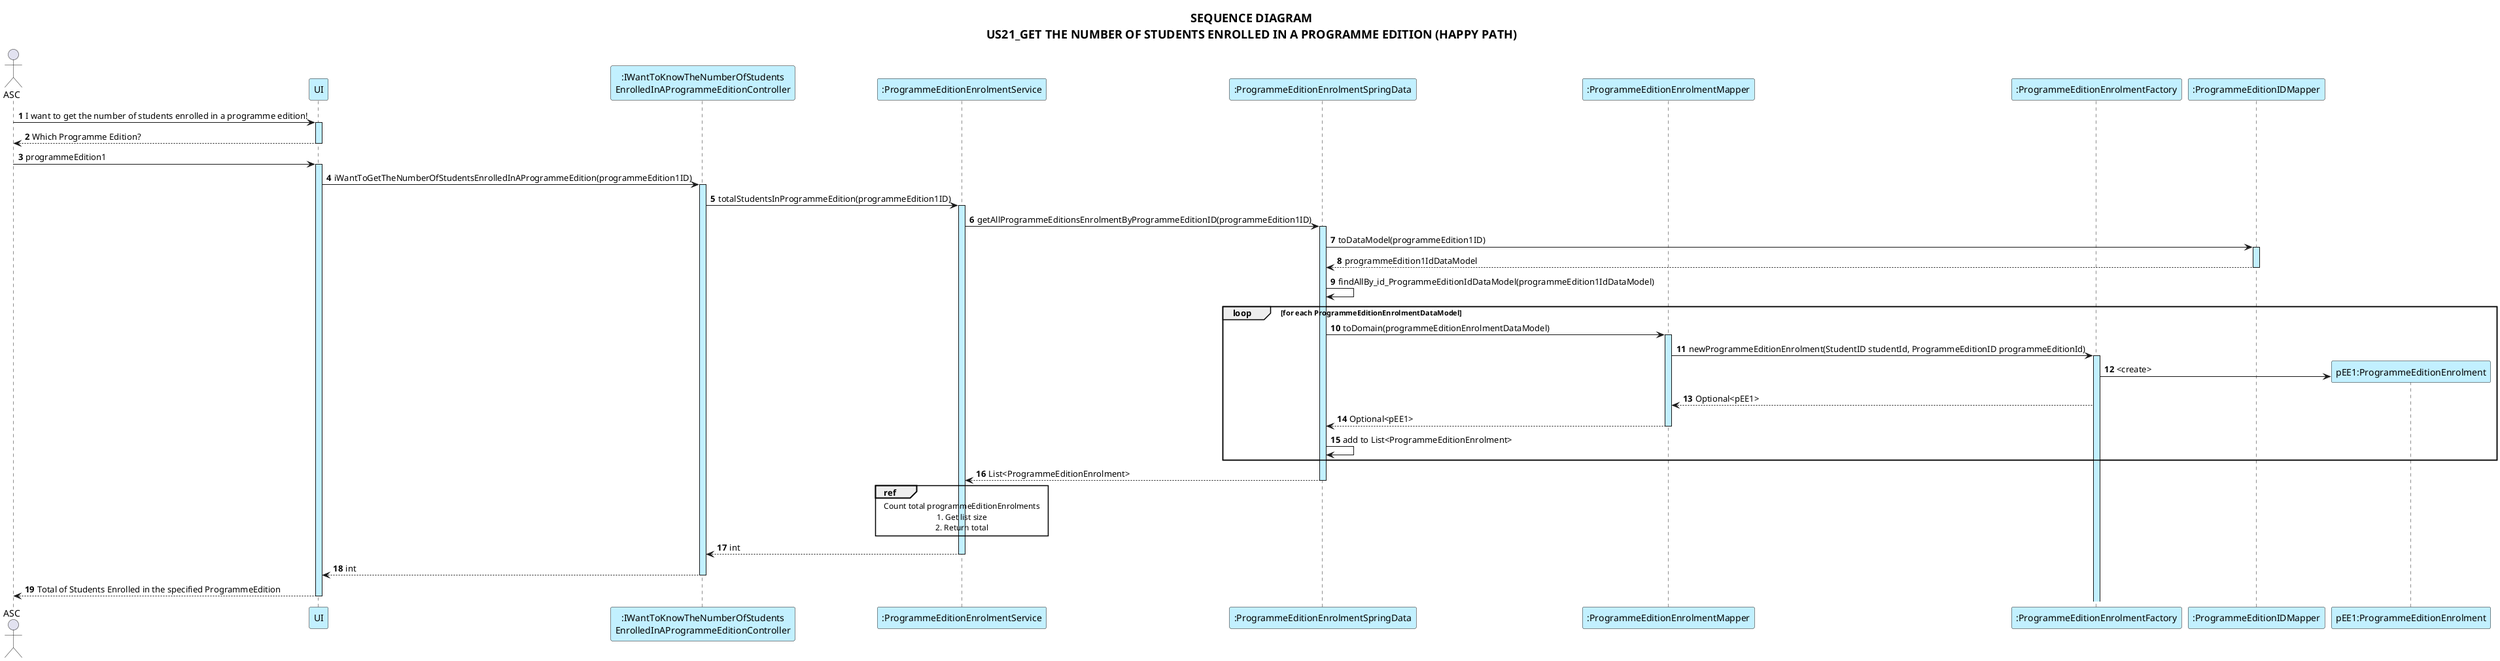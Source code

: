 @startuml US21

skinparam ParticipantBackgroundColor #application
skinparam SequenceLifeLineBackgroundColor #application
skinparam RefBorderColor #application

actor ASC
participant UI
participant ":IWantToKnowTheNumberOfStudents\nEnrolledInAProgrammeEditionController" as CTR
participant ":ProgrammeEditionEnrolmentService"
participant ":ProgrammeEditionEnrolmentSpringData" as SpringData
participant ":ProgrammeEditionEnrolmentMapper"
participant ":ProgrammeEditionEnrolmentFactory"
autonumber
skinparam titleFontSize 18

title: SEQUENCE DIAGRAM\nUS21_GET THE NUMBER OF STUDENTS ENROLLED IN A PROGRAMME EDITION (HAPPY PATH)

ASC -> UI ++ : I want to get the number of students enrolled in a programme edition!
UI --> ASC -- : Which Programme Edition?
ASC -> UI ++ : programmeEdition1
UI -> CTR ++ : iWantToGetTheNumberOfStudentsEnrolledInAProgrammeEdition(programmeEdition1ID)

CTR -> ":ProgrammeEditionEnrolmentService" ++: totalStudentsInProgrammeEdition(programmeEdition1ID)
":ProgrammeEditionEnrolmentService" -> SpringData ++: getAllProgrammeEditionsEnrolmentByProgrammeEditionID(programmeEdition1ID)
SpringData -> ":ProgrammeEditionIDMapper" ++: toDataModel(programmeEdition1ID)
":ProgrammeEditionIDMapper" --> SpringData --: programmeEdition1IdDataModel
SpringData -> SpringData : findAllBy_id_ProgrammeEditionIdDataModel(programmeEdition1IdDataModel)

loop for each ProgrammeEditionEnrolmentDataModel
    SpringData -> ":ProgrammeEditionEnrolmentMapper" ++: toDomain(programmeEditionEnrolmentDataModel)
    ":ProgrammeEditionEnrolmentMapper" -> ":ProgrammeEditionEnrolmentFactory"++: newProgrammeEditionEnrolment(StudentID studentId, ProgrammeEditionID programmeEditionId)
    create "pEE1:ProgrammeEditionEnrolment" as ProgrammeEditionEnrolment1
    ":ProgrammeEditionEnrolmentFactory" -> ProgrammeEditionEnrolment1: <create>
    ":ProgrammeEditionEnrolmentFactory" --> ":ProgrammeEditionEnrolmentMapper": Optional<pEE1>
    ":ProgrammeEditionEnrolmentMapper" --> SpringData --: Optional<pEE1>
    SpringData -> SpringData: add to List<ProgrammeEditionEnrolment>
end

SpringData --> ":ProgrammeEditionEnrolmentService" --: List<ProgrammeEditionEnrolment>
ref over ":ProgrammeEditionEnrolmentService"
    Count total programmeEditionEnrolments
    1. Get list size
    2. Return total
end ref

":ProgrammeEditionEnrolmentService" --> CTR --: int
CTR --> UI --: int
UI --> ASC --: Total of Students Enrolled in the specified ProgrammeEdition

@enduml